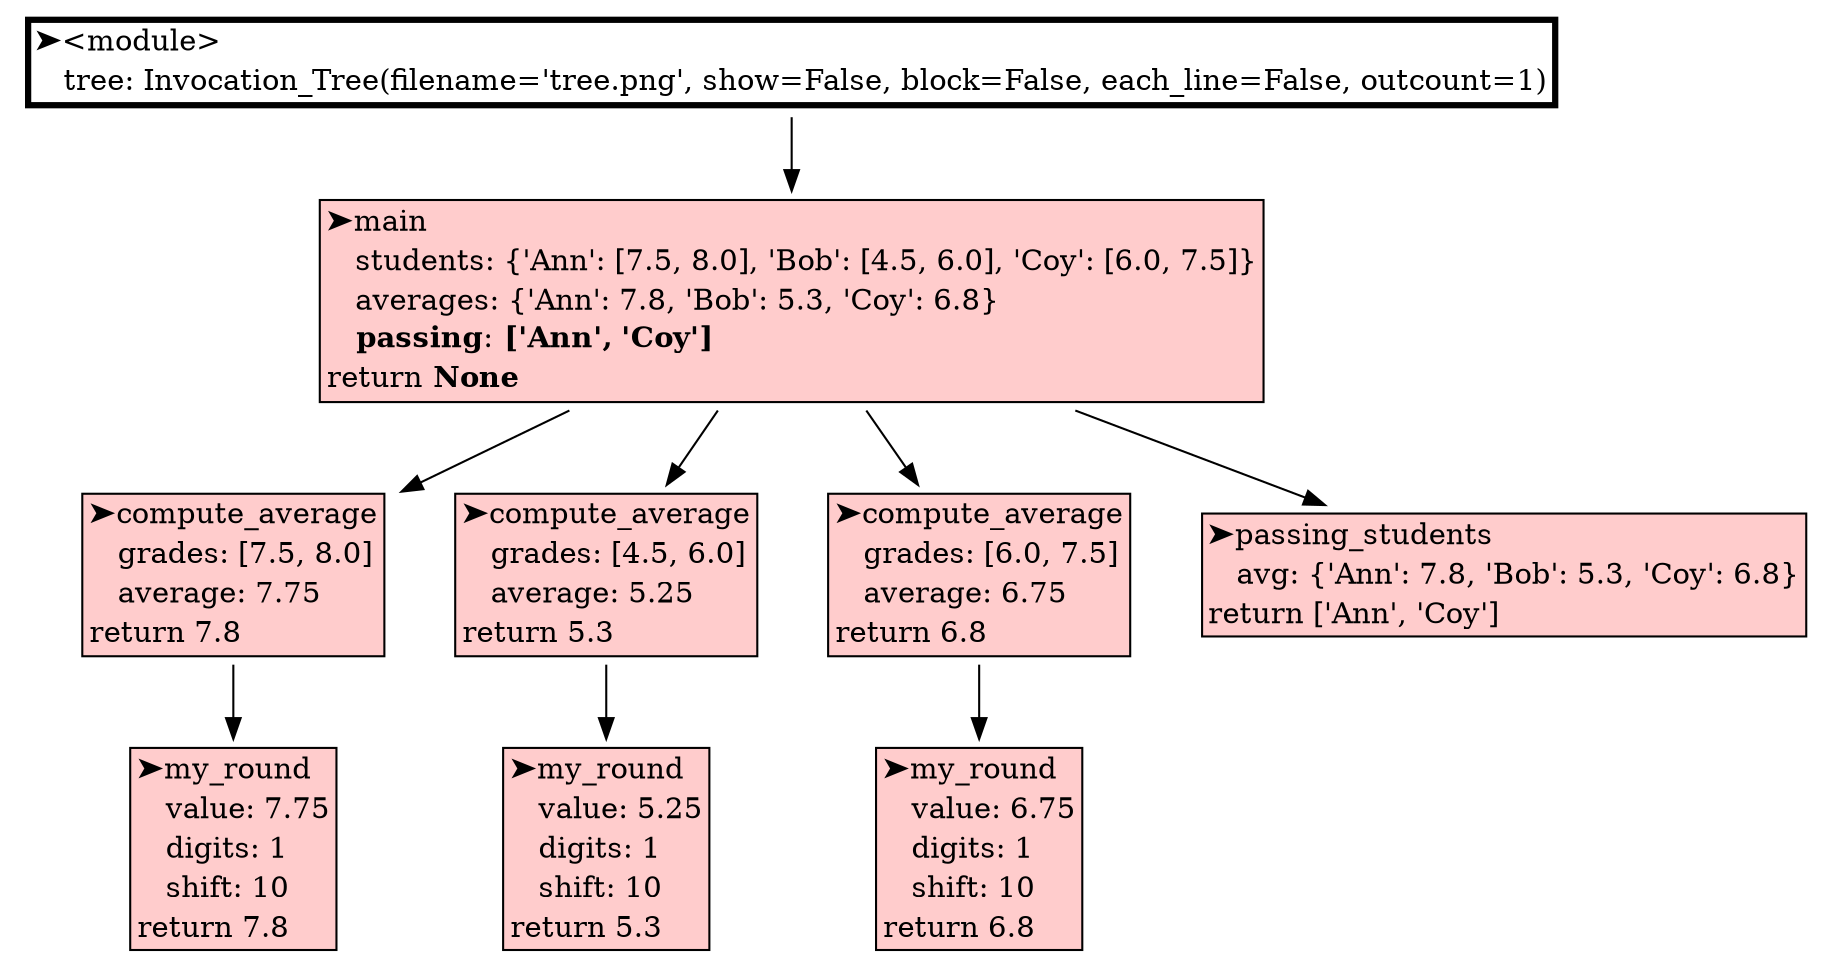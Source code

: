 digraph invocation_tree {
	node [shape=plaintext]
	0 [label=<
<TABLE BORDER="3" CELLBORDER="0" CELLSPACING="0" BGCOLOR="#ffffff">
  <TR><TD ALIGN="left">➤&lt;module&gt;</TD></TR>
  <TR><TD ALIGN="left">   tree: Invocation_Tree(filename=&#x27;tree.png&#x27;, show=False, block=False, each_line=False, outcount=1)</TD></TR>
</TABLE>>]
	1 [label=<
<TABLE BORDER="1" CELLBORDER="0" CELLSPACING="0" BGCOLOR="#ffcccc">
  <TR><TD ALIGN="left">➤main</TD></TR>
  <TR><TD ALIGN="left">   students: {&#x27;Ann&#x27;: [7.5, 8.0], &#x27;Bob&#x27;: [4.5, 6.0], &#x27;Coy&#x27;: [6.0, 7.5]}</TD></TR>
  <TR><TD ALIGN="left">   averages: {&#x27;Ann&#x27;: 7.8, &#x27;Bob&#x27;: 5.3, &#x27;Coy&#x27;: 6.8}</TD></TR>
  <TR><TD ALIGN="left">   <B>passing</B>: <B>[&#x27;Ann&#x27;, &#x27;Coy&#x27;]</B></TD></TR>
  <TR><TD ALIGN="left">return <B>None</B></TD></TR>
</TABLE>>]
	2 [label=<
<TABLE BORDER="1" CELLBORDER="0" CELLSPACING="0" BGCOLOR="#ffcccc">
  <TR><TD ALIGN="left">➤compute_average</TD></TR>
  <TR><TD ALIGN="left">   grades: [7.5, 8.0]</TD></TR>
  <TR><TD ALIGN="left">   average: 7.75</TD></TR>
  <TR><TD ALIGN="left">return 7.8</TD></TR>
</TABLE>>]
	3 [label=<
<TABLE BORDER="1" CELLBORDER="0" CELLSPACING="0" BGCOLOR="#ffcccc">
  <TR><TD ALIGN="left">➤my_round</TD></TR>
  <TR><TD ALIGN="left">   value: 7.75</TD></TR>
  <TR><TD ALIGN="left">   digits: 1</TD></TR>
  <TR><TD ALIGN="left">   shift: 10</TD></TR>
  <TR><TD ALIGN="left">return 7.8</TD></TR>
</TABLE>>]
	4 [label=<
<TABLE BORDER="1" CELLBORDER="0" CELLSPACING="0" BGCOLOR="#ffcccc">
  <TR><TD ALIGN="left">➤compute_average</TD></TR>
  <TR><TD ALIGN="left">   grades: [4.5, 6.0]</TD></TR>
  <TR><TD ALIGN="left">   average: 5.25</TD></TR>
  <TR><TD ALIGN="left">return 5.3</TD></TR>
</TABLE>>]
	5 [label=<
<TABLE BORDER="1" CELLBORDER="0" CELLSPACING="0" BGCOLOR="#ffcccc">
  <TR><TD ALIGN="left">➤my_round</TD></TR>
  <TR><TD ALIGN="left">   value: 5.25</TD></TR>
  <TR><TD ALIGN="left">   digits: 1</TD></TR>
  <TR><TD ALIGN="left">   shift: 10</TD></TR>
  <TR><TD ALIGN="left">return 5.3</TD></TR>
</TABLE>>]
	6 [label=<
<TABLE BORDER="1" CELLBORDER="0" CELLSPACING="0" BGCOLOR="#ffcccc">
  <TR><TD ALIGN="left">➤compute_average</TD></TR>
  <TR><TD ALIGN="left">   grades: [6.0, 7.5]</TD></TR>
  <TR><TD ALIGN="left">   average: 6.75</TD></TR>
  <TR><TD ALIGN="left">return 6.8</TD></TR>
</TABLE>>]
	7 [label=<
<TABLE BORDER="1" CELLBORDER="0" CELLSPACING="0" BGCOLOR="#ffcccc">
  <TR><TD ALIGN="left">➤my_round</TD></TR>
  <TR><TD ALIGN="left">   value: 6.75</TD></TR>
  <TR><TD ALIGN="left">   digits: 1</TD></TR>
  <TR><TD ALIGN="left">   shift: 10</TD></TR>
  <TR><TD ALIGN="left">return 6.8</TD></TR>
</TABLE>>]
	8 [label=<
<TABLE BORDER="1" CELLBORDER="0" CELLSPACING="0" BGCOLOR="#ffcccc">
  <TR><TD ALIGN="left">➤passing_students</TD></TR>
  <TR><TD ALIGN="left">   avg: {&#x27;Ann&#x27;: 7.8, &#x27;Bob&#x27;: 5.3, &#x27;Coy&#x27;: 6.8}</TD></TR>
  <TR><TD ALIGN="left">return [&#x27;Ann&#x27;, &#x27;Coy&#x27;]</TD></TR>
</TABLE>>]
	0 -> 1
	1 -> 2
	2 -> 3
	1 -> 4
	4 -> 5
	1 -> 6
	6 -> 7
	1 -> 8
}
